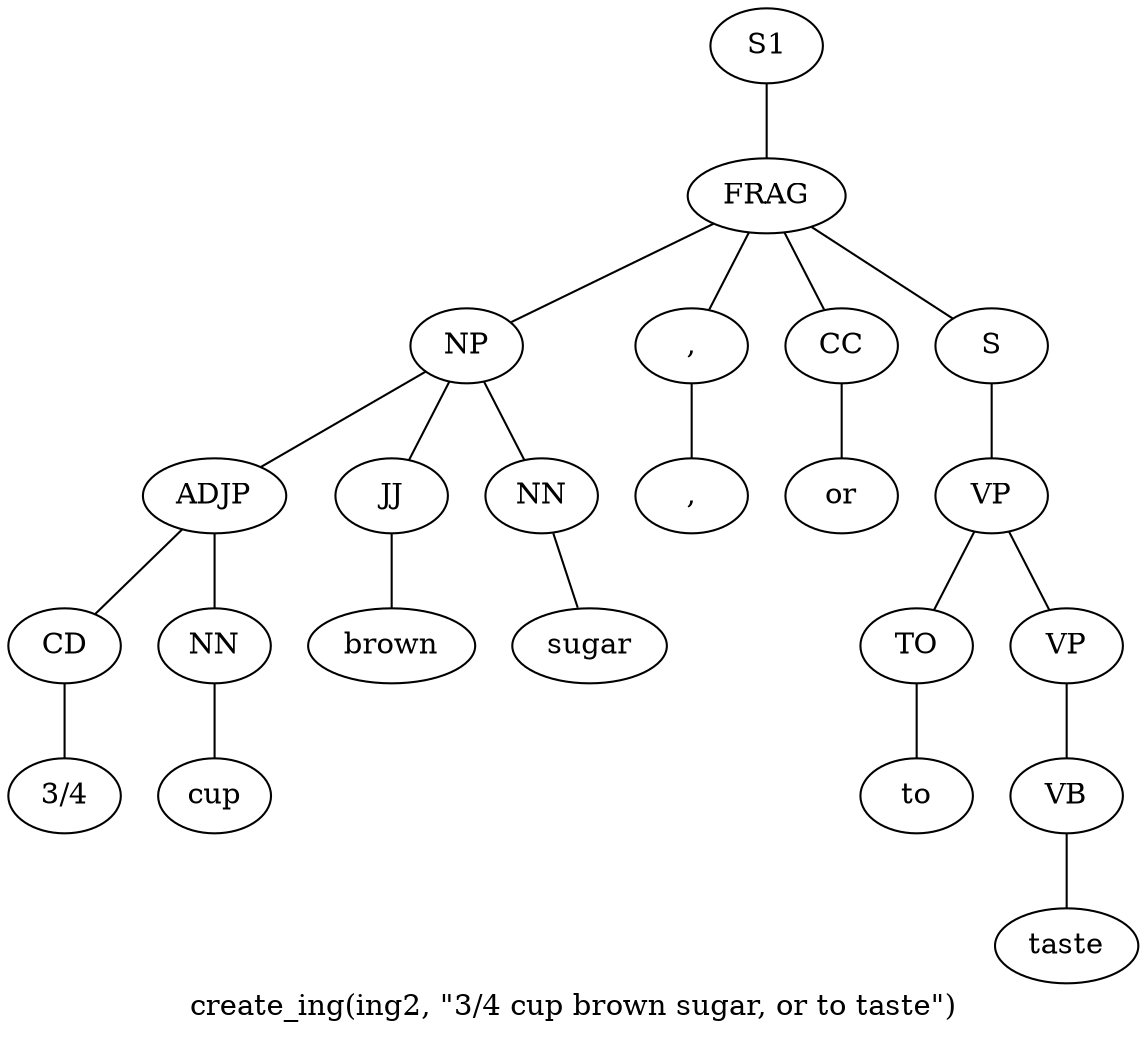 graph SyntaxGraph {
	label = "create_ing(ing2, \"3/4 cup brown sugar, or to taste\")";
	Node0 [label="S1"];
	Node1 [label="FRAG"];
	Node2 [label="NP"];
	Node3 [label="ADJP"];
	Node4 [label="CD"];
	Node5 [label="3/4"];
	Node6 [label="NN"];
	Node7 [label="cup"];
	Node8 [label="JJ"];
	Node9 [label="brown"];
	Node10 [label="NN"];
	Node11 [label="sugar"];
	Node12 [label=","];
	Node13 [label=","];
	Node14 [label="CC"];
	Node15 [label="or"];
	Node16 [label="S"];
	Node17 [label="VP"];
	Node18 [label="TO"];
	Node19 [label="to"];
	Node20 [label="VP"];
	Node21 [label="VB"];
	Node22 [label="taste"];

	Node0 -- Node1;
	Node1 -- Node2;
	Node1 -- Node12;
	Node1 -- Node14;
	Node1 -- Node16;
	Node2 -- Node3;
	Node2 -- Node8;
	Node2 -- Node10;
	Node3 -- Node4;
	Node3 -- Node6;
	Node4 -- Node5;
	Node6 -- Node7;
	Node8 -- Node9;
	Node10 -- Node11;
	Node12 -- Node13;
	Node14 -- Node15;
	Node16 -- Node17;
	Node17 -- Node18;
	Node17 -- Node20;
	Node18 -- Node19;
	Node20 -- Node21;
	Node21 -- Node22;
}